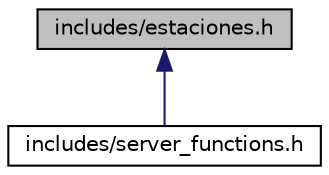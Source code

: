 digraph "includes/estaciones.h"
{
  edge [fontname="Helvetica",fontsize="10",labelfontname="Helvetica",labelfontsize="10"];
  node [fontname="Helvetica",fontsize="10",shape=record];
  Node1 [label="includes/estaciones.h",height=0.2,width=0.4,color="black", fillcolor="grey75", style="filled", fontcolor="black"];
  Node1 -> Node2 [dir="back",color="midnightblue",fontsize="10",style="solid"];
  Node2 [label="includes/server_functions.h",height=0.2,width=0.4,color="black", fillcolor="white", style="filled",URL="$dc/d79/server__functions_8h.html",tooltip="Funciones del servidor. "];
}

